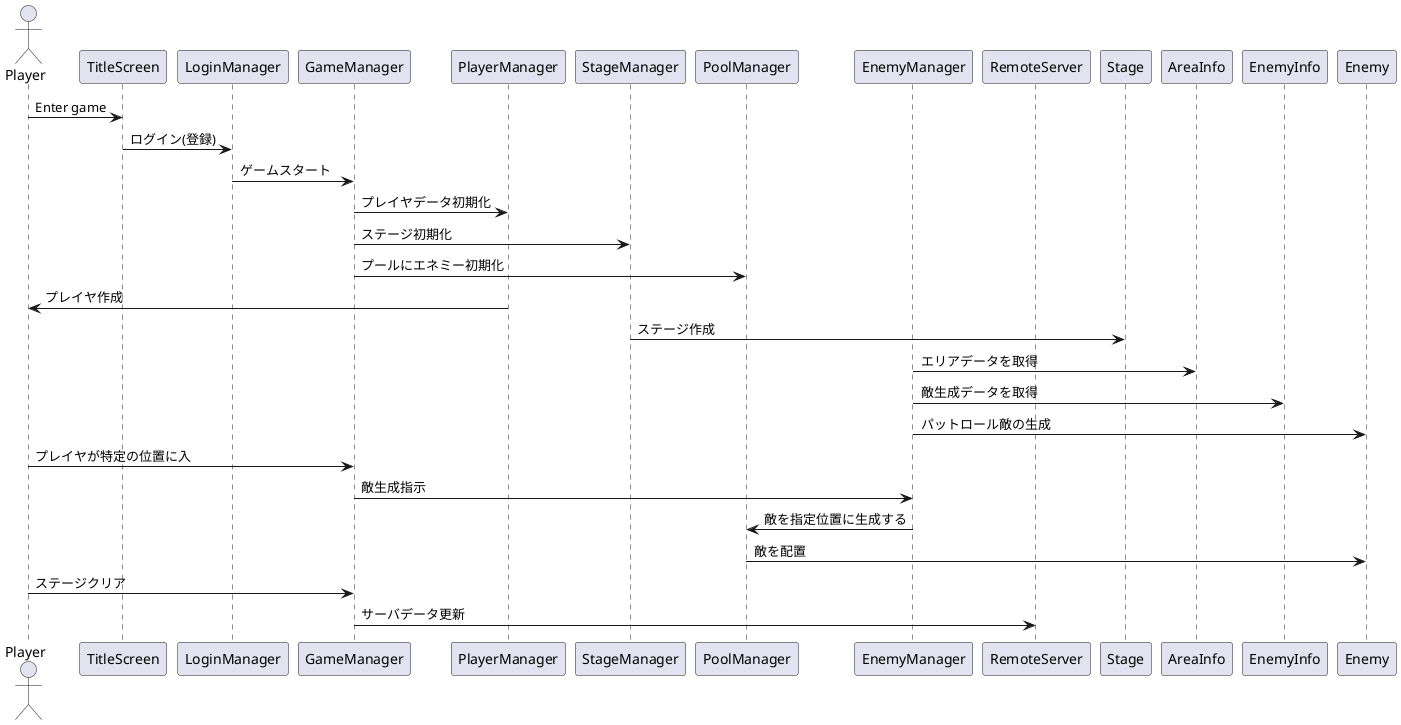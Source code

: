 @startuml Sequence 

actor Player
participant TitleScreen
participant LoginManager
participant GameManager
participant PlayerManager
participant StageManager
participant PoolManager
participant EnemyManager
participant RemoteServer

Player -> TitleScreen: Enter game
TitleScreen -> LoginManager: ログイン(登録)
LoginManager -> GameManager: ゲームスタート

GameManager -> PlayerManager: プレイヤデータ初期化
GameManager -> StageManager: ステージ初期化
GameManager -> PoolManager: プールにエネミー初期化

PlayerManager -> Player: プレイヤ作成
StageManager -> Stage: ステージ作成

EnemyManager -> AreaInfo: エリアデータを取得
EnemyManager -> EnemyInfo: 敵生成データを取得
EnemyManager -> Enemy: パットロール敵の生成

Player -> GameManager: プレイヤが特定の位置に入
GameManager -> EnemyManager: 敵生成指示
EnemyManager -> PoolManager: 敵を指定位置に生成する
PoolManager -> Enemy: 敵を配置

Player -> GameManager: ステージクリア
GameManager -> RemoteServer: サーバデータ更新

@enduml
